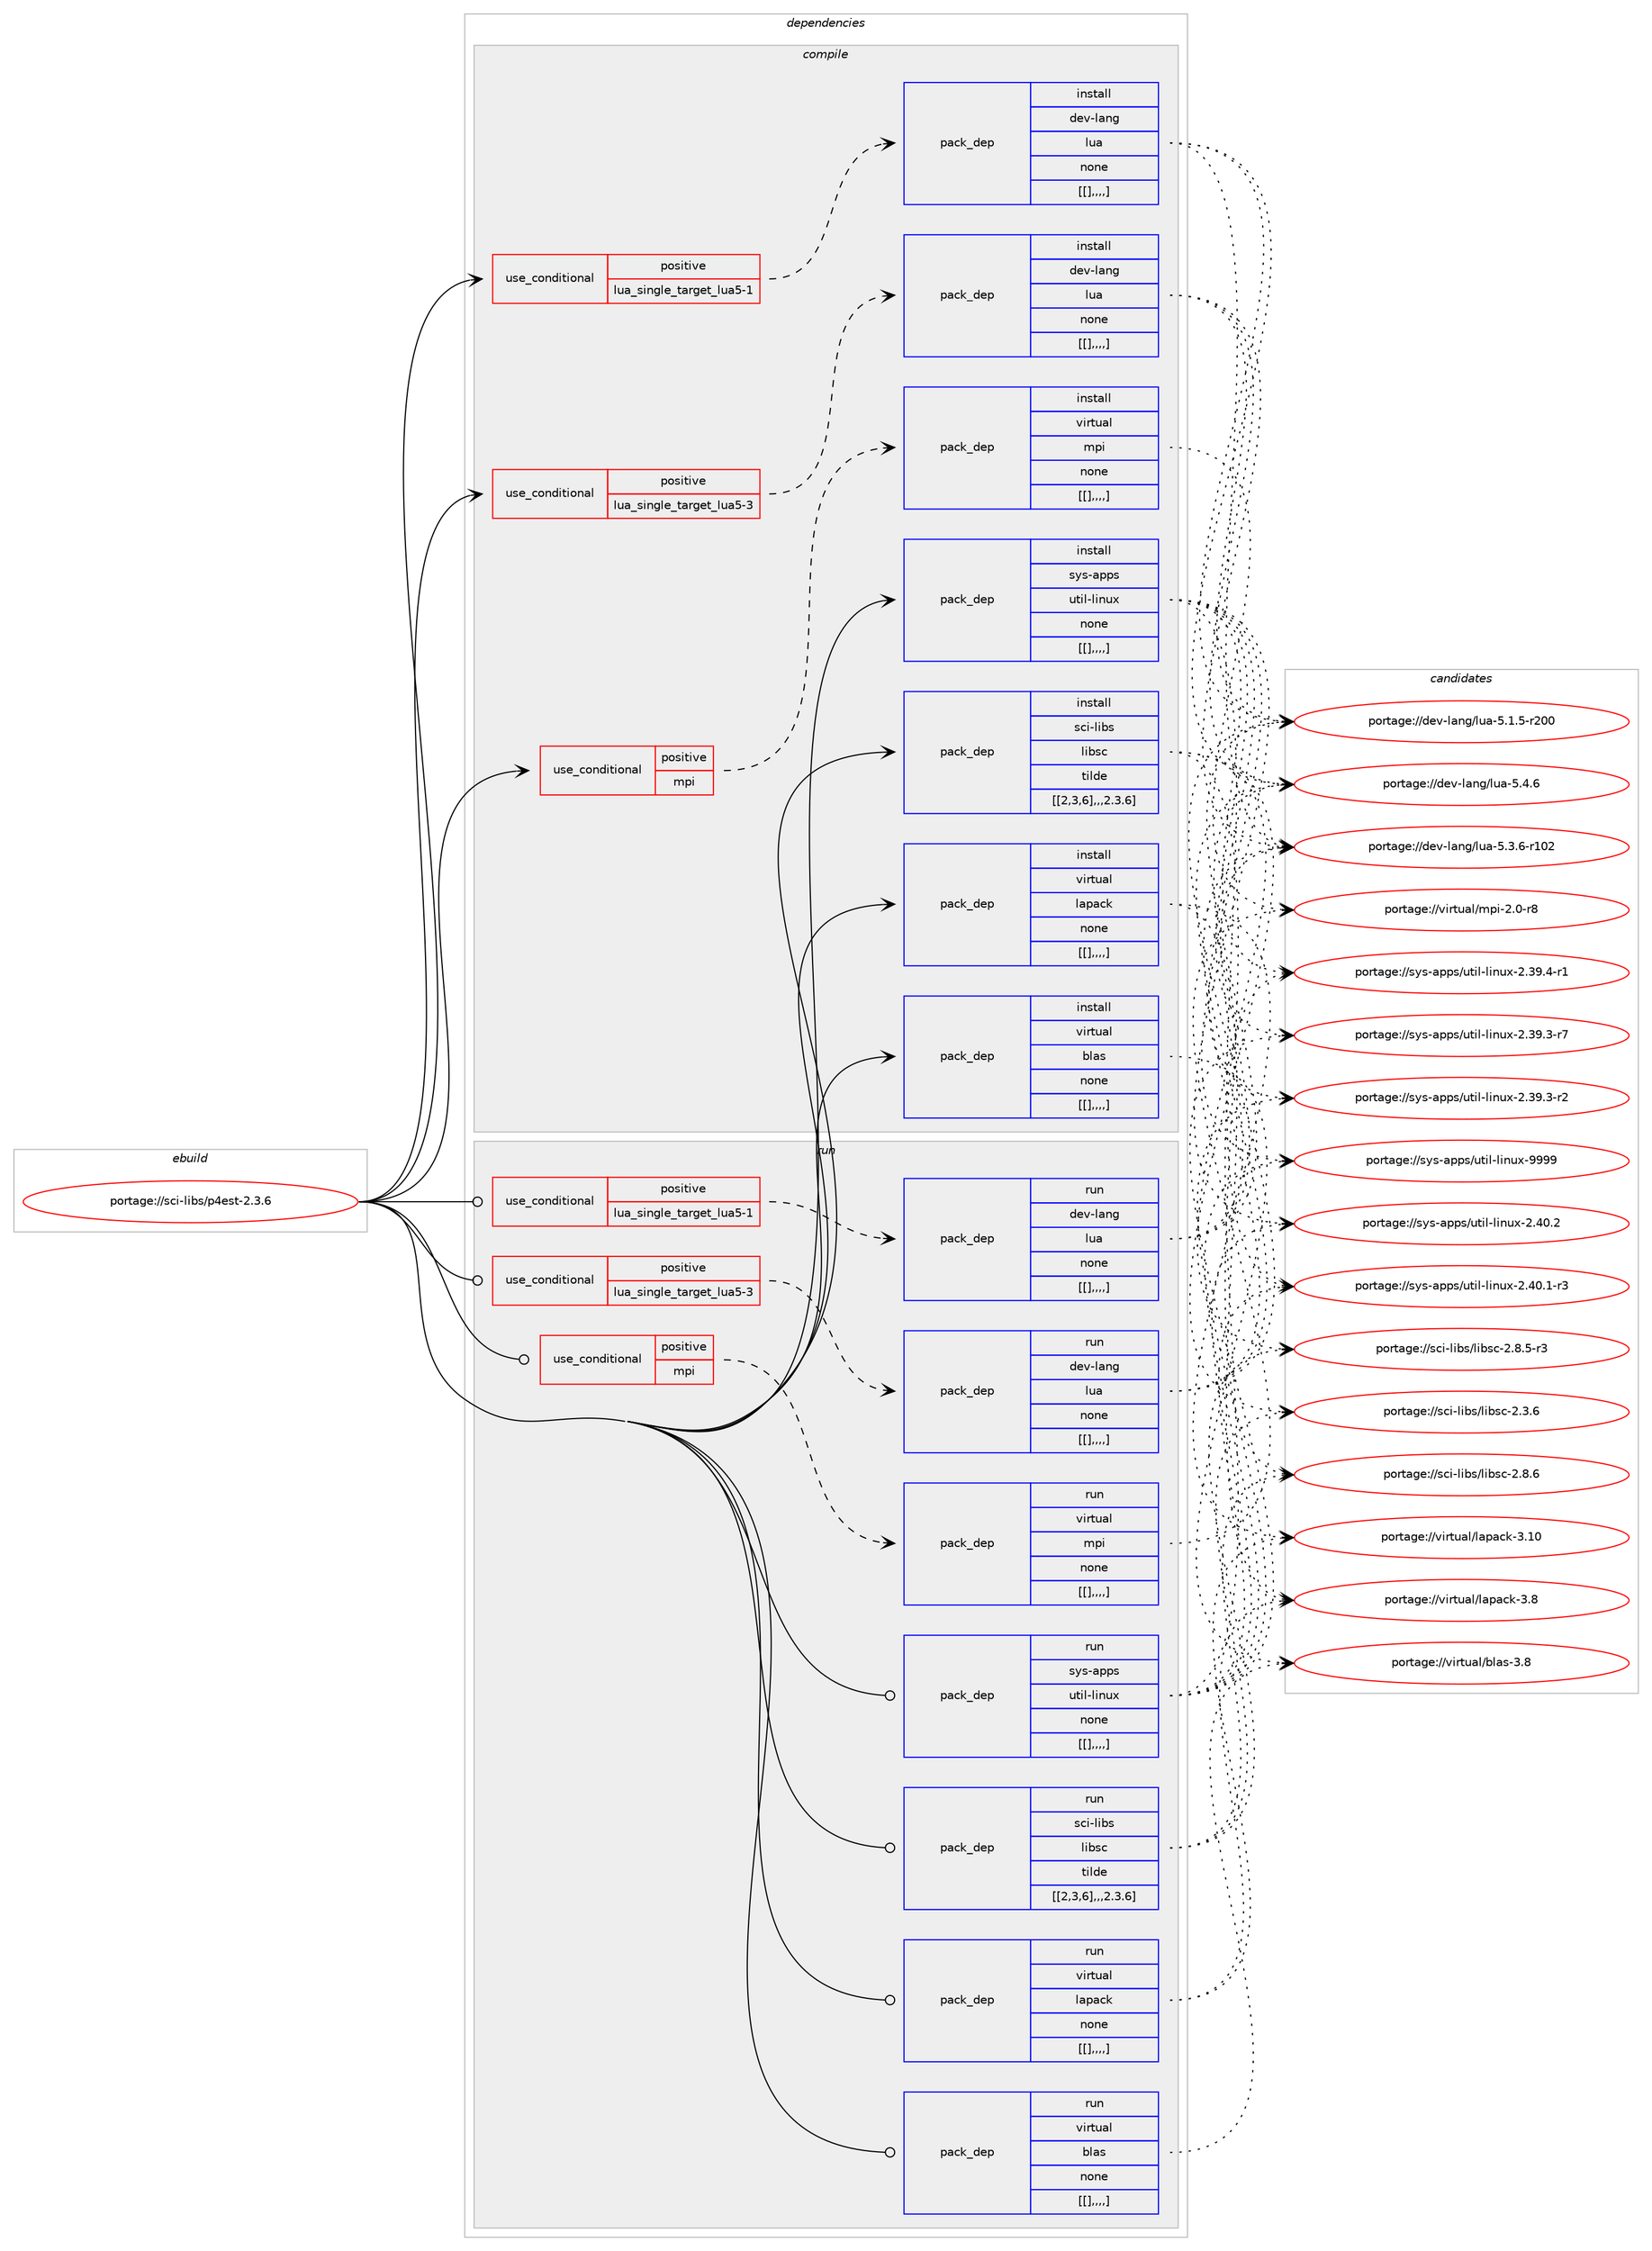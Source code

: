 digraph prolog {

# *************
# Graph options
# *************

newrank=true;
concentrate=true;
compound=true;
graph [rankdir=LR,fontname=Helvetica,fontsize=10,ranksep=1.5];#, ranksep=2.5, nodesep=0.2];
edge  [arrowhead=vee];
node  [fontname=Helvetica,fontsize=10];

# **********
# The ebuild
# **********

subgraph cluster_leftcol {
color=gray;
label=<<i>ebuild</i>>;
id [label="portage://sci-libs/p4est-2.3.6", color=red, width=4, href="../sci-libs/p4est-2.3.6.svg"];
}

# ****************
# The dependencies
# ****************

subgraph cluster_midcol {
color=gray;
label=<<i>dependencies</i>>;
subgraph cluster_compile {
fillcolor="#eeeeee";
style=filled;
label=<<i>compile</i>>;
subgraph cond111023 {
dependency420539 [label=<<TABLE BORDER="0" CELLBORDER="1" CELLSPACING="0" CELLPADDING="4"><TR><TD ROWSPAN="3" CELLPADDING="10">use_conditional</TD></TR><TR><TD>positive</TD></TR><TR><TD>lua_single_target_lua5-1</TD></TR></TABLE>>, shape=none, color=red];
subgraph pack306506 {
dependency420540 [label=<<TABLE BORDER="0" CELLBORDER="1" CELLSPACING="0" CELLPADDING="4" WIDTH="220"><TR><TD ROWSPAN="6" CELLPADDING="30">pack_dep</TD></TR><TR><TD WIDTH="110">install</TD></TR><TR><TD>dev-lang</TD></TR><TR><TD>lua</TD></TR><TR><TD>none</TD></TR><TR><TD>[[],,,,]</TD></TR></TABLE>>, shape=none, color=blue];
}
dependency420539:e -> dependency420540:w [weight=20,style="dashed",arrowhead="vee"];
}
id:e -> dependency420539:w [weight=20,style="solid",arrowhead="vee"];
subgraph cond111024 {
dependency420541 [label=<<TABLE BORDER="0" CELLBORDER="1" CELLSPACING="0" CELLPADDING="4"><TR><TD ROWSPAN="3" CELLPADDING="10">use_conditional</TD></TR><TR><TD>positive</TD></TR><TR><TD>lua_single_target_lua5-3</TD></TR></TABLE>>, shape=none, color=red];
subgraph pack306507 {
dependency420542 [label=<<TABLE BORDER="0" CELLBORDER="1" CELLSPACING="0" CELLPADDING="4" WIDTH="220"><TR><TD ROWSPAN="6" CELLPADDING="30">pack_dep</TD></TR><TR><TD WIDTH="110">install</TD></TR><TR><TD>dev-lang</TD></TR><TR><TD>lua</TD></TR><TR><TD>none</TD></TR><TR><TD>[[],,,,]</TD></TR></TABLE>>, shape=none, color=blue];
}
dependency420541:e -> dependency420542:w [weight=20,style="dashed",arrowhead="vee"];
}
id:e -> dependency420541:w [weight=20,style="solid",arrowhead="vee"];
subgraph cond111025 {
dependency420543 [label=<<TABLE BORDER="0" CELLBORDER="1" CELLSPACING="0" CELLPADDING="4"><TR><TD ROWSPAN="3" CELLPADDING="10">use_conditional</TD></TR><TR><TD>positive</TD></TR><TR><TD>mpi</TD></TR></TABLE>>, shape=none, color=red];
subgraph pack306508 {
dependency420544 [label=<<TABLE BORDER="0" CELLBORDER="1" CELLSPACING="0" CELLPADDING="4" WIDTH="220"><TR><TD ROWSPAN="6" CELLPADDING="30">pack_dep</TD></TR><TR><TD WIDTH="110">install</TD></TR><TR><TD>virtual</TD></TR><TR><TD>mpi</TD></TR><TR><TD>none</TD></TR><TR><TD>[[],,,,]</TD></TR></TABLE>>, shape=none, color=blue];
}
dependency420543:e -> dependency420544:w [weight=20,style="dashed",arrowhead="vee"];
}
id:e -> dependency420543:w [weight=20,style="solid",arrowhead="vee"];
subgraph pack306509 {
dependency420545 [label=<<TABLE BORDER="0" CELLBORDER="1" CELLSPACING="0" CELLPADDING="4" WIDTH="220"><TR><TD ROWSPAN="6" CELLPADDING="30">pack_dep</TD></TR><TR><TD WIDTH="110">install</TD></TR><TR><TD>sci-libs</TD></TR><TR><TD>libsc</TD></TR><TR><TD>tilde</TD></TR><TR><TD>[[2,3,6],,,2.3.6]</TD></TR></TABLE>>, shape=none, color=blue];
}
id:e -> dependency420545:w [weight=20,style="solid",arrowhead="vee"];
subgraph pack306510 {
dependency420546 [label=<<TABLE BORDER="0" CELLBORDER="1" CELLSPACING="0" CELLPADDING="4" WIDTH="220"><TR><TD ROWSPAN="6" CELLPADDING="30">pack_dep</TD></TR><TR><TD WIDTH="110">install</TD></TR><TR><TD>sys-apps</TD></TR><TR><TD>util-linux</TD></TR><TR><TD>none</TD></TR><TR><TD>[[],,,,]</TD></TR></TABLE>>, shape=none, color=blue];
}
id:e -> dependency420546:w [weight=20,style="solid",arrowhead="vee"];
subgraph pack306511 {
dependency420547 [label=<<TABLE BORDER="0" CELLBORDER="1" CELLSPACING="0" CELLPADDING="4" WIDTH="220"><TR><TD ROWSPAN="6" CELLPADDING="30">pack_dep</TD></TR><TR><TD WIDTH="110">install</TD></TR><TR><TD>virtual</TD></TR><TR><TD>blas</TD></TR><TR><TD>none</TD></TR><TR><TD>[[],,,,]</TD></TR></TABLE>>, shape=none, color=blue];
}
id:e -> dependency420547:w [weight=20,style="solid",arrowhead="vee"];
subgraph pack306512 {
dependency420548 [label=<<TABLE BORDER="0" CELLBORDER="1" CELLSPACING="0" CELLPADDING="4" WIDTH="220"><TR><TD ROWSPAN="6" CELLPADDING="30">pack_dep</TD></TR><TR><TD WIDTH="110">install</TD></TR><TR><TD>virtual</TD></TR><TR><TD>lapack</TD></TR><TR><TD>none</TD></TR><TR><TD>[[],,,,]</TD></TR></TABLE>>, shape=none, color=blue];
}
id:e -> dependency420548:w [weight=20,style="solid",arrowhead="vee"];
}
subgraph cluster_compileandrun {
fillcolor="#eeeeee";
style=filled;
label=<<i>compile and run</i>>;
}
subgraph cluster_run {
fillcolor="#eeeeee";
style=filled;
label=<<i>run</i>>;
subgraph cond111026 {
dependency420549 [label=<<TABLE BORDER="0" CELLBORDER="1" CELLSPACING="0" CELLPADDING="4"><TR><TD ROWSPAN="3" CELLPADDING="10">use_conditional</TD></TR><TR><TD>positive</TD></TR><TR><TD>lua_single_target_lua5-1</TD></TR></TABLE>>, shape=none, color=red];
subgraph pack306513 {
dependency420550 [label=<<TABLE BORDER="0" CELLBORDER="1" CELLSPACING="0" CELLPADDING="4" WIDTH="220"><TR><TD ROWSPAN="6" CELLPADDING="30">pack_dep</TD></TR><TR><TD WIDTH="110">run</TD></TR><TR><TD>dev-lang</TD></TR><TR><TD>lua</TD></TR><TR><TD>none</TD></TR><TR><TD>[[],,,,]</TD></TR></TABLE>>, shape=none, color=blue];
}
dependency420549:e -> dependency420550:w [weight=20,style="dashed",arrowhead="vee"];
}
id:e -> dependency420549:w [weight=20,style="solid",arrowhead="odot"];
subgraph cond111027 {
dependency420551 [label=<<TABLE BORDER="0" CELLBORDER="1" CELLSPACING="0" CELLPADDING="4"><TR><TD ROWSPAN="3" CELLPADDING="10">use_conditional</TD></TR><TR><TD>positive</TD></TR><TR><TD>lua_single_target_lua5-3</TD></TR></TABLE>>, shape=none, color=red];
subgraph pack306514 {
dependency420552 [label=<<TABLE BORDER="0" CELLBORDER="1" CELLSPACING="0" CELLPADDING="4" WIDTH="220"><TR><TD ROWSPAN="6" CELLPADDING="30">pack_dep</TD></TR><TR><TD WIDTH="110">run</TD></TR><TR><TD>dev-lang</TD></TR><TR><TD>lua</TD></TR><TR><TD>none</TD></TR><TR><TD>[[],,,,]</TD></TR></TABLE>>, shape=none, color=blue];
}
dependency420551:e -> dependency420552:w [weight=20,style="dashed",arrowhead="vee"];
}
id:e -> dependency420551:w [weight=20,style="solid",arrowhead="odot"];
subgraph cond111028 {
dependency420553 [label=<<TABLE BORDER="0" CELLBORDER="1" CELLSPACING="0" CELLPADDING="4"><TR><TD ROWSPAN="3" CELLPADDING="10">use_conditional</TD></TR><TR><TD>positive</TD></TR><TR><TD>mpi</TD></TR></TABLE>>, shape=none, color=red];
subgraph pack306515 {
dependency420554 [label=<<TABLE BORDER="0" CELLBORDER="1" CELLSPACING="0" CELLPADDING="4" WIDTH="220"><TR><TD ROWSPAN="6" CELLPADDING="30">pack_dep</TD></TR><TR><TD WIDTH="110">run</TD></TR><TR><TD>virtual</TD></TR><TR><TD>mpi</TD></TR><TR><TD>none</TD></TR><TR><TD>[[],,,,]</TD></TR></TABLE>>, shape=none, color=blue];
}
dependency420553:e -> dependency420554:w [weight=20,style="dashed",arrowhead="vee"];
}
id:e -> dependency420553:w [weight=20,style="solid",arrowhead="odot"];
subgraph pack306516 {
dependency420555 [label=<<TABLE BORDER="0" CELLBORDER="1" CELLSPACING="0" CELLPADDING="4" WIDTH="220"><TR><TD ROWSPAN="6" CELLPADDING="30">pack_dep</TD></TR><TR><TD WIDTH="110">run</TD></TR><TR><TD>sci-libs</TD></TR><TR><TD>libsc</TD></TR><TR><TD>tilde</TD></TR><TR><TD>[[2,3,6],,,2.3.6]</TD></TR></TABLE>>, shape=none, color=blue];
}
id:e -> dependency420555:w [weight=20,style="solid",arrowhead="odot"];
subgraph pack306517 {
dependency420556 [label=<<TABLE BORDER="0" CELLBORDER="1" CELLSPACING="0" CELLPADDING="4" WIDTH="220"><TR><TD ROWSPAN="6" CELLPADDING="30">pack_dep</TD></TR><TR><TD WIDTH="110">run</TD></TR><TR><TD>sys-apps</TD></TR><TR><TD>util-linux</TD></TR><TR><TD>none</TD></TR><TR><TD>[[],,,,]</TD></TR></TABLE>>, shape=none, color=blue];
}
id:e -> dependency420556:w [weight=20,style="solid",arrowhead="odot"];
subgraph pack306518 {
dependency420557 [label=<<TABLE BORDER="0" CELLBORDER="1" CELLSPACING="0" CELLPADDING="4" WIDTH="220"><TR><TD ROWSPAN="6" CELLPADDING="30">pack_dep</TD></TR><TR><TD WIDTH="110">run</TD></TR><TR><TD>virtual</TD></TR><TR><TD>blas</TD></TR><TR><TD>none</TD></TR><TR><TD>[[],,,,]</TD></TR></TABLE>>, shape=none, color=blue];
}
id:e -> dependency420557:w [weight=20,style="solid",arrowhead="odot"];
subgraph pack306519 {
dependency420558 [label=<<TABLE BORDER="0" CELLBORDER="1" CELLSPACING="0" CELLPADDING="4" WIDTH="220"><TR><TD ROWSPAN="6" CELLPADDING="30">pack_dep</TD></TR><TR><TD WIDTH="110">run</TD></TR><TR><TD>virtual</TD></TR><TR><TD>lapack</TD></TR><TR><TD>none</TD></TR><TR><TD>[[],,,,]</TD></TR></TABLE>>, shape=none, color=blue];
}
id:e -> dependency420558:w [weight=20,style="solid",arrowhead="odot"];
}
}

# **************
# The candidates
# **************

subgraph cluster_choices {
rank=same;
color=gray;
label=<<i>candidates</i>>;

subgraph choice306506 {
color=black;
nodesep=1;
choice10010111845108971101034710811797455346524654 [label="portage://dev-lang/lua-5.4.6", color=red, width=4,href="../dev-lang/lua-5.4.6.svg"];
choice1001011184510897110103471081179745534651465445114494850 [label="portage://dev-lang/lua-5.3.6-r102", color=red, width=4,href="../dev-lang/lua-5.3.6-r102.svg"];
choice1001011184510897110103471081179745534649465345114504848 [label="portage://dev-lang/lua-5.1.5-r200", color=red, width=4,href="../dev-lang/lua-5.1.5-r200.svg"];
dependency420540:e -> choice10010111845108971101034710811797455346524654:w [style=dotted,weight="100"];
dependency420540:e -> choice1001011184510897110103471081179745534651465445114494850:w [style=dotted,weight="100"];
dependency420540:e -> choice1001011184510897110103471081179745534649465345114504848:w [style=dotted,weight="100"];
}
subgraph choice306507 {
color=black;
nodesep=1;
choice10010111845108971101034710811797455346524654 [label="portage://dev-lang/lua-5.4.6", color=red, width=4,href="../dev-lang/lua-5.4.6.svg"];
choice1001011184510897110103471081179745534651465445114494850 [label="portage://dev-lang/lua-5.3.6-r102", color=red, width=4,href="../dev-lang/lua-5.3.6-r102.svg"];
choice1001011184510897110103471081179745534649465345114504848 [label="portage://dev-lang/lua-5.1.5-r200", color=red, width=4,href="../dev-lang/lua-5.1.5-r200.svg"];
dependency420542:e -> choice10010111845108971101034710811797455346524654:w [style=dotted,weight="100"];
dependency420542:e -> choice1001011184510897110103471081179745534651465445114494850:w [style=dotted,weight="100"];
dependency420542:e -> choice1001011184510897110103471081179745534649465345114504848:w [style=dotted,weight="100"];
}
subgraph choice306508 {
color=black;
nodesep=1;
choice1181051141161179710847109112105455046484511456 [label="portage://virtual/mpi-2.0-r8", color=red, width=4,href="../virtual/mpi-2.0-r8.svg"];
dependency420544:e -> choice1181051141161179710847109112105455046484511456:w [style=dotted,weight="100"];
}
subgraph choice306509 {
color=black;
nodesep=1;
choice115991054510810598115471081059811599455046564654 [label="portage://sci-libs/libsc-2.8.6", color=red, width=4,href="../sci-libs/libsc-2.8.6.svg"];
choice1159910545108105981154710810598115994550465646534511451 [label="portage://sci-libs/libsc-2.8.5-r3", color=red, width=4,href="../sci-libs/libsc-2.8.5-r3.svg"];
choice115991054510810598115471081059811599455046514654 [label="portage://sci-libs/libsc-2.3.6", color=red, width=4,href="../sci-libs/libsc-2.3.6.svg"];
dependency420545:e -> choice115991054510810598115471081059811599455046564654:w [style=dotted,weight="100"];
dependency420545:e -> choice1159910545108105981154710810598115994550465646534511451:w [style=dotted,weight="100"];
dependency420545:e -> choice115991054510810598115471081059811599455046514654:w [style=dotted,weight="100"];
}
subgraph choice306510 {
color=black;
nodesep=1;
choice115121115459711211211547117116105108451081051101171204557575757 [label="portage://sys-apps/util-linux-9999", color=red, width=4,href="../sys-apps/util-linux-9999.svg"];
choice1151211154597112112115471171161051084510810511011712045504652484650 [label="portage://sys-apps/util-linux-2.40.2", color=red, width=4,href="../sys-apps/util-linux-2.40.2.svg"];
choice11512111545971121121154711711610510845108105110117120455046524846494511451 [label="portage://sys-apps/util-linux-2.40.1-r3", color=red, width=4,href="../sys-apps/util-linux-2.40.1-r3.svg"];
choice11512111545971121121154711711610510845108105110117120455046515746524511449 [label="portage://sys-apps/util-linux-2.39.4-r1", color=red, width=4,href="../sys-apps/util-linux-2.39.4-r1.svg"];
choice11512111545971121121154711711610510845108105110117120455046515746514511455 [label="portage://sys-apps/util-linux-2.39.3-r7", color=red, width=4,href="../sys-apps/util-linux-2.39.3-r7.svg"];
choice11512111545971121121154711711610510845108105110117120455046515746514511450 [label="portage://sys-apps/util-linux-2.39.3-r2", color=red, width=4,href="../sys-apps/util-linux-2.39.3-r2.svg"];
dependency420546:e -> choice115121115459711211211547117116105108451081051101171204557575757:w [style=dotted,weight="100"];
dependency420546:e -> choice1151211154597112112115471171161051084510810511011712045504652484650:w [style=dotted,weight="100"];
dependency420546:e -> choice11512111545971121121154711711610510845108105110117120455046524846494511451:w [style=dotted,weight="100"];
dependency420546:e -> choice11512111545971121121154711711610510845108105110117120455046515746524511449:w [style=dotted,weight="100"];
dependency420546:e -> choice11512111545971121121154711711610510845108105110117120455046515746514511455:w [style=dotted,weight="100"];
dependency420546:e -> choice11512111545971121121154711711610510845108105110117120455046515746514511450:w [style=dotted,weight="100"];
}
subgraph choice306511 {
color=black;
nodesep=1;
choice1181051141161179710847981089711545514656 [label="portage://virtual/blas-3.8", color=red, width=4,href="../virtual/blas-3.8.svg"];
dependency420547:e -> choice1181051141161179710847981089711545514656:w [style=dotted,weight="100"];
}
subgraph choice306512 {
color=black;
nodesep=1;
choice11810511411611797108471089711297991074551464948 [label="portage://virtual/lapack-3.10", color=red, width=4,href="../virtual/lapack-3.10.svg"];
choice118105114116117971084710897112979910745514656 [label="portage://virtual/lapack-3.8", color=red, width=4,href="../virtual/lapack-3.8.svg"];
dependency420548:e -> choice11810511411611797108471089711297991074551464948:w [style=dotted,weight="100"];
dependency420548:e -> choice118105114116117971084710897112979910745514656:w [style=dotted,weight="100"];
}
subgraph choice306513 {
color=black;
nodesep=1;
choice10010111845108971101034710811797455346524654 [label="portage://dev-lang/lua-5.4.6", color=red, width=4,href="../dev-lang/lua-5.4.6.svg"];
choice1001011184510897110103471081179745534651465445114494850 [label="portage://dev-lang/lua-5.3.6-r102", color=red, width=4,href="../dev-lang/lua-5.3.6-r102.svg"];
choice1001011184510897110103471081179745534649465345114504848 [label="portage://dev-lang/lua-5.1.5-r200", color=red, width=4,href="../dev-lang/lua-5.1.5-r200.svg"];
dependency420550:e -> choice10010111845108971101034710811797455346524654:w [style=dotted,weight="100"];
dependency420550:e -> choice1001011184510897110103471081179745534651465445114494850:w [style=dotted,weight="100"];
dependency420550:e -> choice1001011184510897110103471081179745534649465345114504848:w [style=dotted,weight="100"];
}
subgraph choice306514 {
color=black;
nodesep=1;
choice10010111845108971101034710811797455346524654 [label="portage://dev-lang/lua-5.4.6", color=red, width=4,href="../dev-lang/lua-5.4.6.svg"];
choice1001011184510897110103471081179745534651465445114494850 [label="portage://dev-lang/lua-5.3.6-r102", color=red, width=4,href="../dev-lang/lua-5.3.6-r102.svg"];
choice1001011184510897110103471081179745534649465345114504848 [label="portage://dev-lang/lua-5.1.5-r200", color=red, width=4,href="../dev-lang/lua-5.1.5-r200.svg"];
dependency420552:e -> choice10010111845108971101034710811797455346524654:w [style=dotted,weight="100"];
dependency420552:e -> choice1001011184510897110103471081179745534651465445114494850:w [style=dotted,weight="100"];
dependency420552:e -> choice1001011184510897110103471081179745534649465345114504848:w [style=dotted,weight="100"];
}
subgraph choice306515 {
color=black;
nodesep=1;
choice1181051141161179710847109112105455046484511456 [label="portage://virtual/mpi-2.0-r8", color=red, width=4,href="../virtual/mpi-2.0-r8.svg"];
dependency420554:e -> choice1181051141161179710847109112105455046484511456:w [style=dotted,weight="100"];
}
subgraph choice306516 {
color=black;
nodesep=1;
choice115991054510810598115471081059811599455046564654 [label="portage://sci-libs/libsc-2.8.6", color=red, width=4,href="../sci-libs/libsc-2.8.6.svg"];
choice1159910545108105981154710810598115994550465646534511451 [label="portage://sci-libs/libsc-2.8.5-r3", color=red, width=4,href="../sci-libs/libsc-2.8.5-r3.svg"];
choice115991054510810598115471081059811599455046514654 [label="portage://sci-libs/libsc-2.3.6", color=red, width=4,href="../sci-libs/libsc-2.3.6.svg"];
dependency420555:e -> choice115991054510810598115471081059811599455046564654:w [style=dotted,weight="100"];
dependency420555:e -> choice1159910545108105981154710810598115994550465646534511451:w [style=dotted,weight="100"];
dependency420555:e -> choice115991054510810598115471081059811599455046514654:w [style=dotted,weight="100"];
}
subgraph choice306517 {
color=black;
nodesep=1;
choice115121115459711211211547117116105108451081051101171204557575757 [label="portage://sys-apps/util-linux-9999", color=red, width=4,href="../sys-apps/util-linux-9999.svg"];
choice1151211154597112112115471171161051084510810511011712045504652484650 [label="portage://sys-apps/util-linux-2.40.2", color=red, width=4,href="../sys-apps/util-linux-2.40.2.svg"];
choice11512111545971121121154711711610510845108105110117120455046524846494511451 [label="portage://sys-apps/util-linux-2.40.1-r3", color=red, width=4,href="../sys-apps/util-linux-2.40.1-r3.svg"];
choice11512111545971121121154711711610510845108105110117120455046515746524511449 [label="portage://sys-apps/util-linux-2.39.4-r1", color=red, width=4,href="../sys-apps/util-linux-2.39.4-r1.svg"];
choice11512111545971121121154711711610510845108105110117120455046515746514511455 [label="portage://sys-apps/util-linux-2.39.3-r7", color=red, width=4,href="../sys-apps/util-linux-2.39.3-r7.svg"];
choice11512111545971121121154711711610510845108105110117120455046515746514511450 [label="portage://sys-apps/util-linux-2.39.3-r2", color=red, width=4,href="../sys-apps/util-linux-2.39.3-r2.svg"];
dependency420556:e -> choice115121115459711211211547117116105108451081051101171204557575757:w [style=dotted,weight="100"];
dependency420556:e -> choice1151211154597112112115471171161051084510810511011712045504652484650:w [style=dotted,weight="100"];
dependency420556:e -> choice11512111545971121121154711711610510845108105110117120455046524846494511451:w [style=dotted,weight="100"];
dependency420556:e -> choice11512111545971121121154711711610510845108105110117120455046515746524511449:w [style=dotted,weight="100"];
dependency420556:e -> choice11512111545971121121154711711610510845108105110117120455046515746514511455:w [style=dotted,weight="100"];
dependency420556:e -> choice11512111545971121121154711711610510845108105110117120455046515746514511450:w [style=dotted,weight="100"];
}
subgraph choice306518 {
color=black;
nodesep=1;
choice1181051141161179710847981089711545514656 [label="portage://virtual/blas-3.8", color=red, width=4,href="../virtual/blas-3.8.svg"];
dependency420557:e -> choice1181051141161179710847981089711545514656:w [style=dotted,weight="100"];
}
subgraph choice306519 {
color=black;
nodesep=1;
choice11810511411611797108471089711297991074551464948 [label="portage://virtual/lapack-3.10", color=red, width=4,href="../virtual/lapack-3.10.svg"];
choice118105114116117971084710897112979910745514656 [label="portage://virtual/lapack-3.8", color=red, width=4,href="../virtual/lapack-3.8.svg"];
dependency420558:e -> choice11810511411611797108471089711297991074551464948:w [style=dotted,weight="100"];
dependency420558:e -> choice118105114116117971084710897112979910745514656:w [style=dotted,weight="100"];
}
}

}
